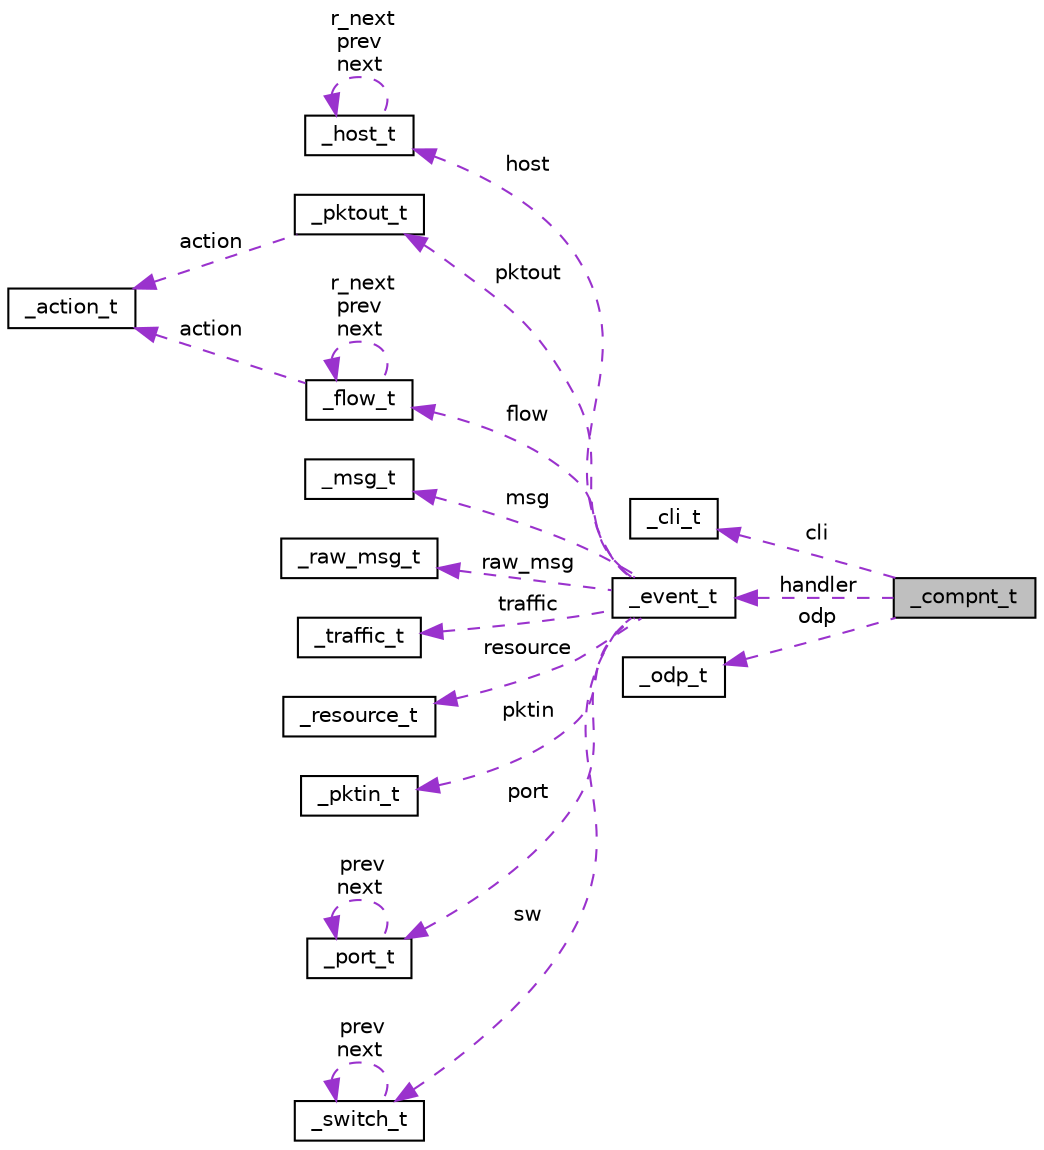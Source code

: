 digraph "_compnt_t"
{
  edge [fontname="Helvetica",fontsize="10",labelfontname="Helvetica",labelfontsize="10"];
  node [fontname="Helvetica",fontsize="10",shape=record];
  rankdir="LR";
  Node1 [label="_compnt_t",height=0.2,width=0.4,color="black", fillcolor="grey75", style="filled", fontcolor="black"];
  Node2 -> Node1 [dir="back",color="darkorchid3",fontsize="10",style="dashed",label=" cli" ,fontname="Helvetica"];
  Node2 [label="_cli_t",height=0.2,width=0.4,color="black", fillcolor="white", style="filled",URL="$struct__cli__t.html",tooltip="The context structure of the CLI. "];
  Node3 -> Node1 [dir="back",color="darkorchid3",fontsize="10",style="dashed",label=" handler" ,fontname="Helvetica"];
  Node3 [label="_event_t",height=0.2,width=0.4,color="black", fillcolor="white", style="filled",URL="$struct__event__t.html",tooltip="The structure of an event (read-only) "];
  Node4 -> Node3 [dir="back",color="darkorchid3",fontsize="10",style="dashed",label=" host" ,fontname="Helvetica"];
  Node4 [label="_host_t",height=0.2,width=0.4,color="black", fillcolor="white", style="filled",URL="$struct__host__t.html",tooltip="The structure of a host. "];
  Node4 -> Node4 [dir="back",color="darkorchid3",fontsize="10",style="dashed",label=" r_next\nprev\nnext" ,fontname="Helvetica"];
  Node5 -> Node3 [dir="back",color="darkorchid3",fontsize="10",style="dashed",label=" pktout" ,fontname="Helvetica"];
  Node5 [label="_pktout_t",height=0.2,width=0.4,color="black", fillcolor="white", style="filled",URL="$struct__pktout__t.html",tooltip="The structure of an outgoing packet. "];
  Node6 -> Node5 [dir="back",color="darkorchid3",fontsize="10",style="dashed",label=" action" ,fontname="Helvetica"];
  Node6 [label="_action_t",height=0.2,width=0.4,color="black", fillcolor="white", style="filled",URL="$struct__action__t.html",tooltip="The structure of an action. "];
  Node7 -> Node3 [dir="back",color="darkorchid3",fontsize="10",style="dashed",label=" flow" ,fontname="Helvetica"];
  Node7 [label="_flow_t",height=0.2,width=0.4,color="black", fillcolor="white", style="filled",URL="$struct__flow__t.html",tooltip="The structure of a flow. "];
  Node6 -> Node7 [dir="back",color="darkorchid3",fontsize="10",style="dashed",label=" action" ,fontname="Helvetica"];
  Node7 -> Node7 [dir="back",color="darkorchid3",fontsize="10",style="dashed",label=" r_next\nprev\nnext" ,fontname="Helvetica"];
  Node8 -> Node3 [dir="back",color="darkorchid3",fontsize="10",style="dashed",label=" msg" ,fontname="Helvetica"];
  Node8 [label="_msg_t",height=0.2,width=0.4,color="black", fillcolor="white", style="filled",URL="$struct__msg__t.html",tooltip="The structure of a message. "];
  Node9 -> Node3 [dir="back",color="darkorchid3",fontsize="10",style="dashed",label=" raw_msg" ,fontname="Helvetica"];
  Node9 [label="_raw_msg_t",height=0.2,width=0.4,color="black", fillcolor="white", style="filled",URL="$struct__raw__msg__t.html",tooltip="The structure of a raw message. "];
  Node10 -> Node3 [dir="back",color="darkorchid3",fontsize="10",style="dashed",label=" traffic" ,fontname="Helvetica"];
  Node10 [label="_traffic_t",height=0.2,width=0.4,color="black", fillcolor="white", style="filled",URL="$struct__traffic__t.html",tooltip="The structure of traffic usage. "];
  Node11 -> Node3 [dir="back",color="darkorchid3",fontsize="10",style="dashed",label=" resource" ,fontname="Helvetica"];
  Node11 [label="_resource_t",height=0.2,width=0.4,color="black", fillcolor="white", style="filled",URL="$struct__resource__t.html",tooltip="The structure of resource usage. "];
  Node12 -> Node3 [dir="back",color="darkorchid3",fontsize="10",style="dashed",label=" pktin" ,fontname="Helvetica"];
  Node12 [label="_pktin_t",height=0.2,width=0.4,color="black", fillcolor="white", style="filled",URL="$struct__pktin__t.html",tooltip="The structure of an incoming packet. "];
  Node13 -> Node3 [dir="back",color="darkorchid3",fontsize="10",style="dashed",label=" port" ,fontname="Helvetica"];
  Node13 [label="_port_t",height=0.2,width=0.4,color="black", fillcolor="white", style="filled",URL="$struct__port__t.html",tooltip="The structure of a port. "];
  Node13 -> Node13 [dir="back",color="darkorchid3",fontsize="10",style="dashed",label=" prev\nnext" ,fontname="Helvetica"];
  Node14 -> Node3 [dir="back",color="darkorchid3",fontsize="10",style="dashed",label=" sw" ,fontname="Helvetica"];
  Node14 [label="_switch_t",height=0.2,width=0.4,color="black", fillcolor="white", style="filled",URL="$struct__switch__t.html",tooltip="The structure of a switch. "];
  Node14 -> Node14 [dir="back",color="darkorchid3",fontsize="10",style="dashed",label=" prev\nnext" ,fontname="Helvetica"];
  Node15 -> Node1 [dir="back",color="darkorchid3",fontsize="10",style="dashed",label=" odp" ,fontname="Helvetica"];
  Node15 [label="_odp_t",height=0.2,width=0.4,color="black", fillcolor="white", style="filled",URL="$struct__odp__t.html",tooltip="The structure of an operator-defined policy. "];
}
